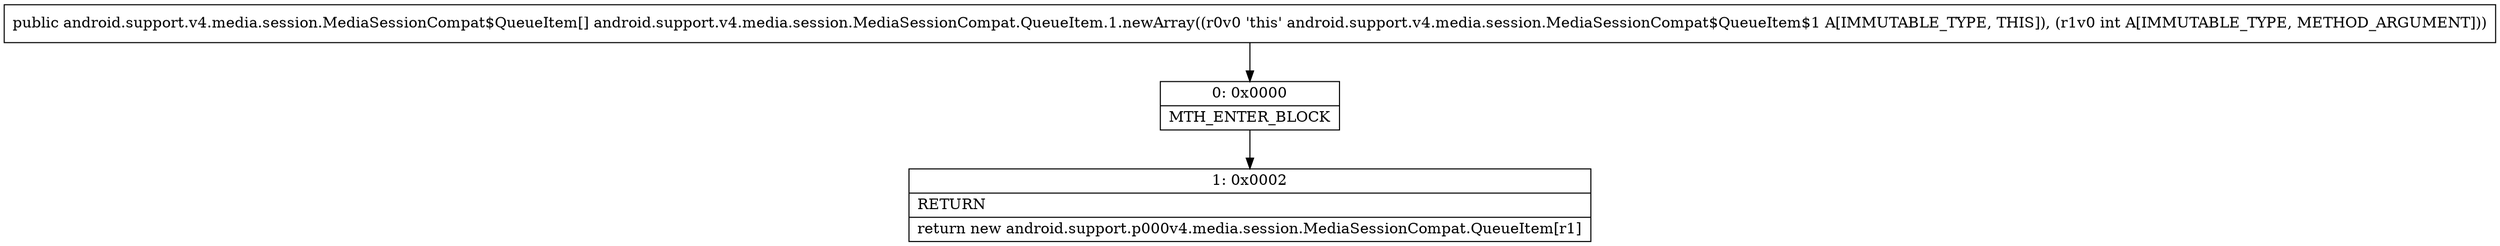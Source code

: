 digraph "CFG forandroid.support.v4.media.session.MediaSessionCompat.QueueItem.1.newArray(I)[Landroid\/support\/v4\/media\/session\/MediaSessionCompat$QueueItem;" {
Node_0 [shape=record,label="{0\:\ 0x0000|MTH_ENTER_BLOCK\l}"];
Node_1 [shape=record,label="{1\:\ 0x0002|RETURN\l|return new android.support.p000v4.media.session.MediaSessionCompat.QueueItem[r1]\l}"];
MethodNode[shape=record,label="{public android.support.v4.media.session.MediaSessionCompat$QueueItem[] android.support.v4.media.session.MediaSessionCompat.QueueItem.1.newArray((r0v0 'this' android.support.v4.media.session.MediaSessionCompat$QueueItem$1 A[IMMUTABLE_TYPE, THIS]), (r1v0 int A[IMMUTABLE_TYPE, METHOD_ARGUMENT])) }"];
MethodNode -> Node_0;
Node_0 -> Node_1;
}

